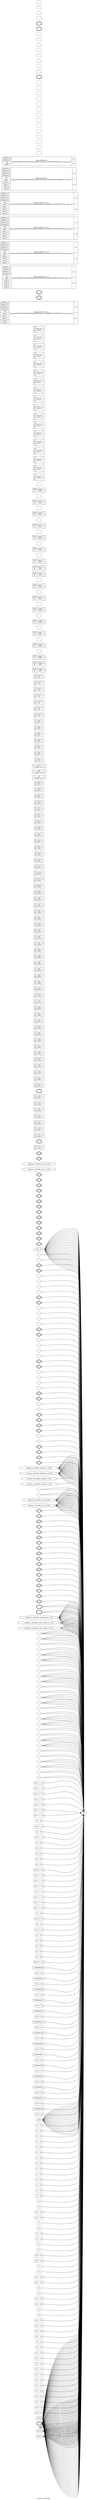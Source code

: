digraph "memory_controller" {
label="memory_controller";
rankdir="LR";
remincross=true;
0n35 [ shape=octagon, label="clk_1_bit", color="black", fontcolor="black" ];
0n36 [ shape=diamond, label="legup_memset_4_0_1_address_a_1_bit", color="black", fontcolor="black" ];
0n37 [ shape=diamond, label="legup_memset_4_0_1_address_b_1_bit", color="black", fontcolor="black" ];
0n38 [ shape=diamond, label="legup_memset_4_0_1_in_a_32_bit", color="black", fontcolor="black" ];
0n39 [ shape=diamond, label="legup_memset_4_0_1_in_b_32_bit", color="black", fontcolor="black" ];
0n40 [ shape=diamond, label="legup_memset_4_0_1_out_a_32_bit", color="black", fontcolor="black" ];
0n41 [ shape=diamond, label="legup_memset_4_0_1_out_b_32_bit", color="black", fontcolor="black" ];
0n42 [ shape=diamond, label="legup_memset_4_0_1_write_enable_a_1_bit", color="black", fontcolor="black" ];
0n43 [ shape=diamond, label="legup_memset_4_0_1_write_enable_b_1_bit", color="black", fontcolor="black" ];
0n44 [ shape=diamond, label="legup_memset_4_0_2_address_a_1_bit", color="black", fontcolor="black" ];
0n45 [ shape=diamond, label="legup_memset_4_0_2_address_b_1_bit", color="black", fontcolor="black" ];
0n46 [ shape=diamond, label="legup_memset_4_0_2_in_a_8_bit", color="black", fontcolor="black" ];
0n47 [ shape=diamond, label="legup_memset_4_0_2_in_b_8_bit", color="black", fontcolor="black" ];
0n48 [ shape=diamond, label="legup_memset_4_0_2_out_a_8_bit", color="black", fontcolor="black" ];
0n49 [ shape=diamond, label="legup_memset_4_0_2_out_b_8_bit", color="black", fontcolor="black" ];
0n50 [ shape=diamond, label="legup_memset_4_0_2_write_enable_a_1_bit", color="black", fontcolor="black" ];
0n51 [ shape=diamond, label="legup_memset_4_0_2_write_enable_b_1_bit", color="black", fontcolor="black" ];
0n52 [ shape=diamond, label="legup_memset_4_0_3_address_a_1_bit", color="black", fontcolor="black" ];
0n53 [ shape=diamond, label="legup_memset_4_0_3_address_b_1_bit", color="black", fontcolor="black" ];
0n54 [ shape=diamond, label="legup_memset_4_0_3_in_a_32_bit", color="black", fontcolor="black" ];
0n55 [ shape=diamond, label="legup_memset_4_0_3_in_b_32_bit", color="black", fontcolor="black" ];
0n56 [ shape=diamond, label="legup_memset_4_0_3_out_a_32_bit", color="black", fontcolor="black" ];
0n57 [ shape=diamond, label="legup_memset_4_0_3_out_b_32_bit", color="black", fontcolor="black" ];
0n58 [ shape=diamond, label="legup_memset_4_0_3_write_enable_a_1_bit", color="black", fontcolor="black" ];
0n59 [ shape=diamond, label="legup_memset_4_0_3_write_enable_b_1_bit", color="black", fontcolor="black" ];
0n60 [ shape=diamond, label="legup_memset_4_0_c_address_a_1_bit", color="black", fontcolor="black" ];
0n61 [ shape=diamond, label="legup_memset_4_0_c_address_b_1_bit", color="black", fontcolor="black" ];
0n62 [ shape=diamond, label="legup_memset_4_0_c_in_a_32_bit", color="black", fontcolor="black" ];
0n63 [ shape=diamond, label="legup_memset_4_0_c_in_b_32_bit", color="black", fontcolor="black" ];
0n64 [ shape=diamond, label="legup_memset_4_0_c_out_a_32_bit", color="black", fontcolor="black" ];
0n65 [ shape=diamond, label="legup_memset_4_0_c_out_b_32_bit", color="black", fontcolor="black" ];
0n66 [ shape=diamond, label="legup_memset_4_0_c_write_enable_a_1_bit", color="black", fontcolor="black" ];
0n67 [ shape=diamond, label="legup_memset_4_0_c_write_enable_b_1_bit", color="black", fontcolor="black" ];
0n68 [ shape=diamond, label="legup_memset_4_0_s_address_a_1_bit", color="black", fontcolor="black" ];
0n69 [ shape=diamond, label="legup_memset_4_0_s_address_b_1_bit", color="black", fontcolor="black" ];
0n70 [ shape=diamond, label="legup_memset_4_0_s_in_a_32_bit", color="black", fontcolor="black" ];
0n71 [ shape=diamond, label="legup_memset_4_0_s_in_b_32_bit", color="black", fontcolor="black" ];
0n72 [ shape=diamond, label="legup_memset_4_0_s_out_a_32_bit", color="black", fontcolor="black" ];
0n73 [ shape=diamond, label="legup_memset_4_0_s_out_b_32_bit", color="black", fontcolor="black" ];
0n74 [ shape=diamond, label="legup_memset_4_0_s_write_enable_a_1_bit", color="black", fontcolor="black" ];
0n75 [ shape=diamond, label="legup_memset_4_0_s_write_enable_b_1_bit", color="black", fontcolor="black" ];
0n76 [ shape=diamond, label="main_0_previous_address_a_4_bit", color="black", fontcolor="black" ];
0n77 [ shape=diamond, label="main_0_previous_address_b_4_bit", color="black", fontcolor="black" ];
0n78 [ shape=diamond, label="main_0_previous_in_a_32_bit", color="black", fontcolor="black" ];
0n79 [ shape=diamond, label="main_0_previous_in_b_32_bit", color="black", fontcolor="black" ];
0n80 [ shape=diamond, label="main_0_previous_out_a_32_bit", color="black", fontcolor="black" ];
0n81 [ shape=diamond, label="main_0_previous_out_b_32_bit", color="black", fontcolor="black" ];
0n82 [ shape=diamond, label="main_0_previous_write_enable_a_1_bit", color="black", fontcolor="black" ];
0n83 [ shape=diamond, label="main_0_previous_write_enable_b_1_bit", color="black", fontcolor="black" ];
0n84 [ shape=diamond, label="maincoefficients_address_a_4_bit", color="black", fontcolor="black" ];
0n85 [ shape=diamond, label="maincoefficients_address_b_4_bit", color="black", fontcolor="black" ];
0n86 [ shape=diamond, label="maincoefficients_in_a_32_bit", color="black", fontcolor="black" ];
0n87 [ shape=diamond, label="maincoefficients_in_b_32_bit", color="black", fontcolor="black" ];
0n88 [ shape=diamond, label="maincoefficients_out_a_32_bit", color="black", fontcolor="black" ];
0n89 [ shape=diamond, label="maincoefficients_out_b_32_bit", color="black", fontcolor="black" ];
0n90 [ shape=octagon, label="memory_controller_address_a_32_bit", color="black", fontcolor="black" ];
0n91 [ shape=octagon, label="memory_controller_address_b_32_bit", color="black", fontcolor="black" ];
0n92 [ shape=octagon, label="memory_controller_enable_a_1_bit", color="black", fontcolor="black" ];
0n93 [ shape=octagon, label="memory_controller_enable_b_1_bit", color="black", fontcolor="black" ];
0n94 [ shape=diamond, label="memory_controller_enable_reg_a_1_bit", color="black", fontcolor="black" ];
0n95 [ shape=diamond, label="memory_controller_enable_reg_b_1_bit", color="black", fontcolor="black" ];
0n96 [ shape=octagon, label="memory_controller_in_a_64_bit", color="black", fontcolor="black" ];
0n97 [ shape=octagon, label="memory_controller_in_b_64_bit", color="black", fontcolor="black" ];
0n98 [ shape=diamond, label="memory_controller_legup_memset_4_0_1_out_a_32_bit", color="black", fontcolor="black" ];
0n99 [ shape=diamond, label="memory_controller_legup_memset_4_0_1_out_b_32_bit", color="black", fontcolor="black" ];
0n100 [ shape=diamond, label="memory_controller_legup_memset_4_0_2_out_a_8_bit", color="black", fontcolor="black" ];
0n101 [ shape=diamond, label="memory_controller_legup_memset_4_0_2_out_b_8_bit", color="black", fontcolor="black" ];
0n102 [ shape=diamond, label="memory_controller_legup_memset_4_0_3_out_a_32_bit", color="black", fontcolor="black" ];
0n103 [ shape=diamond, label="memory_controller_legup_memset_4_0_3_out_b_32_bit", color="black", fontcolor="black" ];
0n104 [ shape=diamond, label="memory_controller_legup_memset_4_0_c_out_a_32_bit", color="black", fontcolor="black" ];
0n105 [ shape=diamond, label="memory_controller_legup_memset_4_0_c_out_b_32_bit", color="black", fontcolor="black" ];
0n106 [ shape=diamond, label="memory_controller_legup_memset_4_0_s_out_a_32_bit", color="black", fontcolor="black" ];
0n107 [ shape=diamond, label="memory_controller_legup_memset_4_0_s_out_b_32_bit", color="black", fontcolor="black" ];
0n108 [ shape=diamond, label="memory_controller_main_0_previous_out_a_32_bit", color="black", fontcolor="black" ];
0n109 [ shape=diamond, label="memory_controller_main_0_previous_out_b_32_bit", color="black", fontcolor="black" ];
0n110 [ shape=diamond, label="memory_controller_maincoefficients_out_a_32_bit", color="black", fontcolor="black" ];
0n111 [ shape=diamond, label="memory_controller_maincoefficients_out_b_32_bit", color="black", fontcolor="black" ];
0n112 [ shape=diamond, label="memory_controller_out_a_64_bit", color="black", fontcolor="black" ];
0n113 [ shape=diamond, label="memory_controller_out_b_64_bit", color="black", fontcolor="black" ];
0n114 [ shape=diamond, label="memory_controller_out_prev_a_64_bit", color="black", fontcolor="black" ];
0n115 [ shape=diamond, label="memory_controller_out_prev_b_64_bit", color="black", fontcolor="black" ];
0n116 [ shape=octagon, label="memory_controller_out_reg_a_64_bit", color="black", fontcolor="black" ];
0n117 [ shape=octagon, label="memory_controller_out_reg_b_64_bit", color="black", fontcolor="black" ];
0n118 [ shape=octagon, label="memory_controller_size_a_2_bit", color="black", fontcolor="black" ];
0n119 [ shape=octagon, label="memory_controller_size_b_2_bit", color="black", fontcolor="black" ];
0n120 [ shape=octagon, label="memory_controller_waitrequest_1_bit", color="black", fontcolor="black" ];
0n121 [ shape=octagon, label="memory_controller_write_enable_a_1_bit", color="black", fontcolor="black" ];
0n122 [ shape=octagon, label="memory_controller_write_enable_b_1_bit", color="black", fontcolor="black" ];
0n123 [ shape=diamond, label="select_legup_memset_4_0_1_a_1_bit", color="black", fontcolor="black" ];
0n124 [ shape=diamond, label="select_legup_memset_4_0_1_b_1_bit", color="black", fontcolor="black" ];
0n125 [ shape=diamond, label="select_legup_memset_4_0_1_reg_a_2_bit", color="black", fontcolor="black" ];
0n126 [ shape=diamond, label="select_legup_memset_4_0_1_reg_b_2_bit", color="black", fontcolor="black" ];
0n127 [ shape=diamond, label="select_legup_memset_4_0_2_a_1_bit", color="black", fontcolor="black" ];
0n128 [ shape=diamond, label="select_legup_memset_4_0_2_b_1_bit", color="black", fontcolor="black" ];
0n129 [ shape=diamond, label="select_legup_memset_4_0_2_reg_a_2_bit", color="black", fontcolor="black" ];
0n130 [ shape=diamond, label="select_legup_memset_4_0_2_reg_b_2_bit", color="black", fontcolor="black" ];
0n131 [ shape=diamond, label="select_legup_memset_4_0_3_a_1_bit", color="black", fontcolor="black" ];
0n132 [ shape=diamond, label="select_legup_memset_4_0_3_b_1_bit", color="black", fontcolor="black" ];
0n133 [ shape=diamond, label="select_legup_memset_4_0_3_reg_a_2_bit", color="black", fontcolor="black" ];
0n134 [ shape=diamond, label="select_legup_memset_4_0_3_reg_b_2_bit", color="black", fontcolor="black" ];
0n135 [ shape=diamond, label="select_legup_memset_4_0_c_a_1_bit", color="black", fontcolor="black" ];
0n136 [ shape=diamond, label="select_legup_memset_4_0_c_b_1_bit", color="black", fontcolor="black" ];
0n137 [ shape=diamond, label="select_legup_memset_4_0_c_reg_a_2_bit", color="black", fontcolor="black" ];
0n138 [ shape=diamond, label="select_legup_memset_4_0_c_reg_b_2_bit", color="black", fontcolor="black" ];
0n139 [ shape=diamond, label="select_legup_memset_4_0_s_a_1_bit", color="black", fontcolor="black" ];
0n140 [ shape=diamond, label="select_legup_memset_4_0_s_b_1_bit", color="black", fontcolor="black" ];
0n141 [ shape=diamond, label="select_legup_memset_4_0_s_reg_a_2_bit", color="black", fontcolor="black" ];
0n142 [ shape=diamond, label="select_legup_memset_4_0_s_reg_b_2_bit", color="black", fontcolor="black" ];
0n143 [ shape=diamond, label="select_main_0_previous_a_1_bit", color="black", fontcolor="black" ];
0n144 [ shape=diamond, label="select_main_0_previous_b_1_bit", color="black", fontcolor="black" ];
0n145 [ shape=diamond, label="select_main_0_previous_reg_a_2_bit", color="black", fontcolor="black" ];
0n146 [ shape=diamond, label="select_main_0_previous_reg_b_2_bit", color="black", fontcolor="black" ];
0n147 [ shape=diamond, label="select_maincoefficients_a_1_bit", color="black", fontcolor="black" ];
0n148 [ shape=diamond, label="select_maincoefficients_b_1_bit", color="black", fontcolor="black" ];
0n149 [ shape=diamond, label="select_maincoefficients_reg_a_2_bit", color="black", fontcolor="black" ];
0n150 [ shape=diamond, label="select_maincoefficients_reg_b_2_bit", color="black", fontcolor="black" ];
0n151 [ shape=diamond, label="tag_a_9_bit", color="black", fontcolor="black" ];
0n152 [ shape=diamond, label="tag_b_9_bit", color="black", fontcolor="black" ];
0c156 [ shape=record, label="{{<0p153> A|<0p154> B}|$15\n$and|{<0p155> Y}}" ];
0x0 [ shape=record, style=rounded, label="<0s31> 32x 1:1 - 31:0 " ];
0x0:e -> 0c156:0p153:w [arrowhead=odiamond, arrowtail=odiamond, dir=both, color="black", style="setlinewidth(3)", label=""];
0c157 [ shape=record, label="{{<0p153> A|<0p154> B}|$17\n$and|{<0p155> Y}}" ];
0x1 [ shape=record, style=rounded, label="<0s31> 32x 1:1 - 31:0 " ];
0x1:e -> 0c157:0p153:w [arrowhead=odiamond, arrowtail=odiamond, dir=both, color="black", style="setlinewidth(3)", label=""];
0c158 [ shape=record, label="{{<0p153> A|<0p154> B}|$19\n$and|{<0p155> Y}}" ];
0x2 [ shape=record, style=rounded, label="<0s31> 32x 1:1 - 31:0 " ];
0x2:e -> 0c158:0p153:w [arrowhead=odiamond, arrowtail=odiamond, dir=both, color="black", style="setlinewidth(3)", label=""];
0c159 [ shape=record, label="{{<0p153> A|<0p154> B}|$21\n$and|{<0p155> Y}}" ];
0x3 [ shape=record, style=rounded, label="<0s7> 8x 1:1 - 7:0 " ];
0x3:e -> 0c159:0p153:w [arrowhead=odiamond, arrowtail=odiamond, dir=both, color="black", style="setlinewidth(3)", label=""];
0c160 [ shape=record, label="{{<0p153> A|<0p154> B}|$23\n$and|{<0p155> Y}}" ];
0x4 [ shape=record, style=rounded, label="<0s31> 32x 1:1 - 31:0 " ];
0x4:e -> 0c160:0p153:w [arrowhead=odiamond, arrowtail=odiamond, dir=both, color="black", style="setlinewidth(3)", label=""];
0c161 [ shape=record, label="{{<0p153> A|<0p154> B}|$25\n$and|{<0p155> Y}}" ];
0x5 [ shape=record, style=rounded, label="<0s31> 32x 1:1 - 31:0 " ];
0x5:e -> 0c161:0p153:w [arrowhead=odiamond, arrowtail=odiamond, dir=both, color="black", style="setlinewidth(3)", label=""];
0c162 [ shape=record, label="{{<0p153> A|<0p154> B}|$27\n$and|{<0p155> Y}}" ];
0x6 [ shape=record, style=rounded, label="<0s31> 32x 1:1 - 31:0 " ];
0x6:e -> 0c162:0p153:w [arrowhead=odiamond, arrowtail=odiamond, dir=both, color="black", style="setlinewidth(3)", label=""];
0c163 [ shape=record, label="{{<0p153> A|<0p154> B}|$29\n$and|{<0p155> Y}}" ];
0x7 [ shape=record, style=rounded, label="<0s0> 5:2 - 3:0 " ];
0x7:e -> 0c163:0p153:w [arrowhead=odiamond, arrowtail=odiamond, dir=both, color="black", style="setlinewidth(3)", label=""];
0x8 [ shape=record, style=rounded, label="<0s3> 4x 0:0 - 3:0 " ];
0x8:e -> 0c163:0p154:w [arrowhead=odiamond, arrowtail=odiamond, dir=both, color="black", style="setlinewidth(3)", label=""];
0c164 [ shape=record, label="{{<0p153> A|<0p154> B}|$31\n$and|{<0p155> Y}}" ];
0x9 [ shape=record, style=rounded, label="<0s0> 5:2 - 3:0 " ];
0x9:e -> 0c164:0p153:w [arrowhead=odiamond, arrowtail=odiamond, dir=both, color="black", style="setlinewidth(3)", label=""];
0x10 [ shape=record, style=rounded, label="<0s3> 4x 0:0 - 3:0 " ];
0x10:e -> 0c164:0p154:w [arrowhead=odiamond, arrowtail=odiamond, dir=both, color="black", style="setlinewidth(3)", label=""];
0c165 [ shape=record, label="{{<0p153> A|<0p154> B}|$32\n$and|{<0p155> Y}}" ];
0c166 [ shape=record, label="{{<0p153> A|<0p154> B}|$33\n$and|{<0p155> Y}}" ];
0x11 [ shape=record, style=rounded, label="<0s0> 2:2 - 0:0 " ];
0x11:e -> 0c166:0p153:w [arrowhead=odiamond, arrowtail=odiamond, dir=both, color="black", label=""];
0c167 [ shape=record, label="{{<0p153> A|<0p154> B}|$34\n$and|{<0p155> Y}}" ];
0c168 [ shape=record, label="{{<0p153> A|<0p154> B}|$35\n$and|{<0p155> Y}}" ];
0x12 [ shape=record, style=rounded, label="<0s0> 0:0 - 0:0 " ];
0x12:e -> 0c168:0p153:w [arrowhead=odiamond, arrowtail=odiamond, dir=both, color="black", label=""];
0c169 [ shape=record, label="{{<0p153> A|<0p154> B}|$36\n$and|{<0p155> Y}}" ];
0c170 [ shape=record, label="{{<0p153> A|<0p154> B}|$37\n$and|{<0p155> Y}}" ];
0x13 [ shape=record, style=rounded, label="<0s0> 2:2 - 0:0 " ];
0x13:e -> 0c170:0p153:w [arrowhead=odiamond, arrowtail=odiamond, dir=both, color="black", label=""];
0c171 [ shape=record, label="{{<0p153> A|<0p154> B}|$38\n$and|{<0p155> Y}}" ];
0c172 [ shape=record, label="{{<0p153> A|<0p154> B}|$39\n$and|{<0p155> Y}}" ];
0x14 [ shape=record, style=rounded, label="<0s0> 2:2 - 0:0 " ];
0x14:e -> 0c172:0p153:w [arrowhead=odiamond, arrowtail=odiamond, dir=both, color="black", label=""];
0c173 [ shape=record, label="{{<0p153> A|<0p154> B}|$40\n$and|{<0p155> Y}}" ];
0c174 [ shape=record, label="{{<0p153> A|<0p154> B}|$41\n$and|{<0p155> Y}}" ];
0x15 [ shape=record, style=rounded, label="<0s0> 2:2 - 0:0 " ];
0x15:e -> 0c174:0p153:w [arrowhead=odiamond, arrowtail=odiamond, dir=both, color="black", label=""];
0c175 [ shape=record, label="{{<0p153> A|<0p154> B}|$42\n$and|{<0p155> Y}}" ];
0c176 [ shape=record, label="{{<0p153> A|<0p154> B}|$59\n$and|{<0p155> Y}}" ];
0x16 [ shape=record, style=rounded, label="<0s63> 64x 0:0 - 63:0 " ];
0x16:e -> 0c176:0p154:w [arrowhead=odiamond, arrowtail=odiamond, dir=both, color="black", style="setlinewidth(3)", label=""];
0c177 [ shape=record, label="{{<0p153> A|<0p154> B}|$74\n$and|{<0p155> Y}}" ];
0x17 [ shape=record, style=rounded, label="<0s31> 32x 1:1 - 31:0 " ];
0x17:e -> 0c177:0p153:w [arrowhead=odiamond, arrowtail=odiamond, dir=both, color="black", style="setlinewidth(3)", label=""];
0c178 [ shape=record, label="{{<0p153> A|<0p154> B}|$76\n$and|{<0p155> Y}}" ];
0x18 [ shape=record, style=rounded, label="<0s31> 32x 1:1 - 31:0 " ];
0x18:e -> 0c178:0p153:w [arrowhead=odiamond, arrowtail=odiamond, dir=both, color="black", style="setlinewidth(3)", label=""];
0c179 [ shape=record, label="{{<0p153> A|<0p154> B}|$78\n$and|{<0p155> Y}}" ];
0x19 [ shape=record, style=rounded, label="<0s31> 32x 1:1 - 31:0 " ];
0x19:e -> 0c179:0p153:w [arrowhead=odiamond, arrowtail=odiamond, dir=both, color="black", style="setlinewidth(3)", label=""];
0c180 [ shape=record, label="{{<0p153> A|<0p154> B}|$80\n$and|{<0p155> Y}}" ];
0x20 [ shape=record, style=rounded, label="<0s7> 8x 1:1 - 7:0 " ];
0x20:e -> 0c180:0p153:w [arrowhead=odiamond, arrowtail=odiamond, dir=both, color="black", style="setlinewidth(3)", label=""];
0c181 [ shape=record, label="{{<0p153> A|<0p154> B}|$82\n$and|{<0p155> Y}}" ];
0x21 [ shape=record, style=rounded, label="<0s31> 32x 1:1 - 31:0 " ];
0x21:e -> 0c181:0p153:w [arrowhead=odiamond, arrowtail=odiamond, dir=both, color="black", style="setlinewidth(3)", label=""];
0c182 [ shape=record, label="{{<0p153> A|<0p154> B}|$84\n$and|{<0p155> Y}}" ];
0x22 [ shape=record, style=rounded, label="<0s31> 32x 1:1 - 31:0 " ];
0x22:e -> 0c182:0p153:w [arrowhead=odiamond, arrowtail=odiamond, dir=both, color="black", style="setlinewidth(3)", label=""];
0c183 [ shape=record, label="{{<0p153> A|<0p154> B}|$86\n$and|{<0p155> Y}}" ];
0x23 [ shape=record, style=rounded, label="<0s31> 32x 1:1 - 31:0 " ];
0x23:e -> 0c183:0p153:w [arrowhead=odiamond, arrowtail=odiamond, dir=both, color="black", style="setlinewidth(3)", label=""];
0c184 [ shape=record, label="{{<0p153> A|<0p154> B}|$88\n$and|{<0p155> Y}}" ];
0x24 [ shape=record, style=rounded, label="<0s0> 5:2 - 3:0 " ];
0x24:e -> 0c184:0p153:w [arrowhead=odiamond, arrowtail=odiamond, dir=both, color="black", style="setlinewidth(3)", label=""];
0x25 [ shape=record, style=rounded, label="<0s3> 4x 0:0 - 3:0 " ];
0x25:e -> 0c184:0p154:w [arrowhead=odiamond, arrowtail=odiamond, dir=both, color="black", style="setlinewidth(3)", label=""];
0c185 [ shape=record, label="{{<0p153> A|<0p154> B}|$90\n$and|{<0p155> Y}}" ];
0x26 [ shape=record, style=rounded, label="<0s0> 5:2 - 3:0 " ];
0x26:e -> 0c185:0p153:w [arrowhead=odiamond, arrowtail=odiamond, dir=both, color="black", style="setlinewidth(3)", label=""];
0x27 [ shape=record, style=rounded, label="<0s3> 4x 0:0 - 3:0 " ];
0x27:e -> 0c185:0p154:w [arrowhead=odiamond, arrowtail=odiamond, dir=both, color="black", style="setlinewidth(3)", label=""];
0c186 [ shape=record, label="{{<0p153> A|<0p154> B}|$91\n$and|{<0p155> Y}}" ];
0c187 [ shape=record, label="{{<0p153> A|<0p154> B}|$92\n$and|{<0p155> Y}}" ];
0x28 [ shape=record, style=rounded, label="<0s0> 2:2 - 0:0 " ];
0x28:e -> 0c187:0p153:w [arrowhead=odiamond, arrowtail=odiamond, dir=both, color="black", label=""];
0c188 [ shape=record, label="{{<0p153> A|<0p154> B}|$93\n$and|{<0p155> Y}}" ];
0c189 [ shape=record, label="{{<0p153> A|<0p154> B}|$94\n$and|{<0p155> Y}}" ];
0x29 [ shape=record, style=rounded, label="<0s0> 0:0 - 0:0 " ];
0x29:e -> 0c189:0p153:w [arrowhead=odiamond, arrowtail=odiamond, dir=both, color="black", label=""];
0c190 [ shape=record, label="{{<0p153> A|<0p154> B}|$95\n$and|{<0p155> Y}}" ];
0c191 [ shape=record, label="{{<0p153> A|<0p154> B}|$96\n$and|{<0p155> Y}}" ];
0x30 [ shape=record, style=rounded, label="<0s0> 2:2 - 0:0 " ];
0x30:e -> 0c191:0p153:w [arrowhead=odiamond, arrowtail=odiamond, dir=both, color="black", label=""];
0c192 [ shape=record, label="{{<0p153> A|<0p154> B}|$97\n$and|{<0p155> Y}}" ];
0c193 [ shape=record, label="{{<0p153> A|<0p154> B}|$98\n$and|{<0p155> Y}}" ];
0x31 [ shape=record, style=rounded, label="<0s0> 2:2 - 0:0 " ];
0x31:e -> 0c193:0p153:w [arrowhead=odiamond, arrowtail=odiamond, dir=both, color="black", label=""];
0c194 [ shape=record, label="{{<0p153> A|<0p154> B}|$99\n$and|{<0p155> Y}}" ];
0c195 [ shape=record, label="{{<0p153> A|<0p154> B}|$100\n$and|{<0p155> Y}}" ];
0x32 [ shape=record, style=rounded, label="<0s0> 2:2 - 0:0 " ];
0x32:e -> 0c195:0p153:w [arrowhead=odiamond, arrowtail=odiamond, dir=both, color="black", label=""];
0c196 [ shape=record, label="{{<0p153> A|<0p154> B}|$101\n$and|{<0p155> Y}}" ];
0c197 [ shape=record, label="{{<0p153> A|<0p154> B}|$118\n$and|{<0p155> Y}}" ];
0x33 [ shape=record, style=rounded, label="<0s63> 64x 0:0 - 63:0 " ];
0x33:e -> 0c197:0p154:w [arrowhead=odiamond, arrowtail=odiamond, dir=both, color="black", style="setlinewidth(3)", label=""];
0v35 [ label="9'000000010" ];
0c198 [ shape=record, label="{{<0p153> A|<0p154> B}|$14\n$eq|{<0p155> Y}}" ];
0x34 [ shape=record, style=rounded, label="<0s0> 31:23 - 8:0 " ];
0x34:e -> 0c198:0p153:w [arrowhead=odiamond, arrowtail=odiamond, dir=both, color="black", style="setlinewidth(3)", label=""];
0v37 [ label="9'000000011" ];
0c199 [ shape=record, label="{{<0p153> A|<0p154> B}|$16\n$eq|{<0p155> Y}}" ];
0x36 [ shape=record, style=rounded, label="<0s0> 31:23 - 8:0 " ];
0x36:e -> 0c199:0p153:w [arrowhead=odiamond, arrowtail=odiamond, dir=both, color="black", style="setlinewidth(3)", label=""];
0v39 [ label="9'000000100" ];
0c200 [ shape=record, label="{{<0p153> A|<0p154> B}|$18\n$eq|{<0p155> Y}}" ];
0x38 [ shape=record, style=rounded, label="<0s0> 31:23 - 8:0 " ];
0x38:e -> 0c200:0p153:w [arrowhead=odiamond, arrowtail=odiamond, dir=both, color="black", style="setlinewidth(3)", label=""];
0v41 [ label="9'000000101" ];
0c201 [ shape=record, label="{{<0p153> A|<0p154> B}|$20\n$eq|{<0p155> Y}}" ];
0x40 [ shape=record, style=rounded, label="<0s0> 31:23 - 8:0 " ];
0x40:e -> 0c201:0p153:w [arrowhead=odiamond, arrowtail=odiamond, dir=both, color="black", style="setlinewidth(3)", label=""];
0v43 [ label="9'000000110" ];
0c202 [ shape=record, label="{{<0p153> A|<0p154> B}|$22\n$eq|{<0p155> Y}}" ];
0x42 [ shape=record, style=rounded, label="<0s0> 31:23 - 8:0 " ];
0x42:e -> 0c202:0p153:w [arrowhead=odiamond, arrowtail=odiamond, dir=both, color="black", style="setlinewidth(3)", label=""];
0v45 [ label="9'000000111" ];
0c203 [ shape=record, label="{{<0p153> A|<0p154> B}|$24\n$eq|{<0p155> Y}}" ];
0x44 [ shape=record, style=rounded, label="<0s0> 31:23 - 8:0 " ];
0x44:e -> 0c203:0p153:w [arrowhead=odiamond, arrowtail=odiamond, dir=both, color="black", style="setlinewidth(3)", label=""];
0v47 [ label="9'000001000" ];
0c204 [ shape=record, label="{{<0p153> A|<0p154> B}|$26\n$eq|{<0p155> Y}}" ];
0x46 [ shape=record, style=rounded, label="<0s0> 31:23 - 8:0 " ];
0x46:e -> 0c204:0p153:w [arrowhead=odiamond, arrowtail=odiamond, dir=both, color="black", style="setlinewidth(3)", label=""];
0v49 [ label="9'000000010" ];
0c205 [ shape=record, label="{{<0p153> A|<0p154> B}|$73\n$eq|{<0p155> Y}}" ];
0x48 [ shape=record, style=rounded, label="<0s0> 31:23 - 8:0 " ];
0x48:e -> 0c205:0p153:w [arrowhead=odiamond, arrowtail=odiamond, dir=both, color="black", style="setlinewidth(3)", label=""];
0v51 [ label="9'000000011" ];
0c206 [ shape=record, label="{{<0p153> A|<0p154> B}|$75\n$eq|{<0p155> Y}}" ];
0x50 [ shape=record, style=rounded, label="<0s0> 31:23 - 8:0 " ];
0x50:e -> 0c206:0p153:w [arrowhead=odiamond, arrowtail=odiamond, dir=both, color="black", style="setlinewidth(3)", label=""];
0v53 [ label="9'000000100" ];
0c207 [ shape=record, label="{{<0p153> A|<0p154> B}|$77\n$eq|{<0p155> Y}}" ];
0x52 [ shape=record, style=rounded, label="<0s0> 31:23 - 8:0 " ];
0x52:e -> 0c207:0p153:w [arrowhead=odiamond, arrowtail=odiamond, dir=both, color="black", style="setlinewidth(3)", label=""];
0v55 [ label="9'000000101" ];
0c208 [ shape=record, label="{{<0p153> A|<0p154> B}|$79\n$eq|{<0p155> Y}}" ];
0x54 [ shape=record, style=rounded, label="<0s0> 31:23 - 8:0 " ];
0x54:e -> 0c208:0p153:w [arrowhead=odiamond, arrowtail=odiamond, dir=both, color="black", style="setlinewidth(3)", label=""];
0v57 [ label="9'000000110" ];
0c209 [ shape=record, label="{{<0p153> A|<0p154> B}|$81\n$eq|{<0p155> Y}}" ];
0x56 [ shape=record, style=rounded, label="<0s0> 31:23 - 8:0 " ];
0x56:e -> 0c209:0p153:w [arrowhead=odiamond, arrowtail=odiamond, dir=both, color="black", style="setlinewidth(3)", label=""];
0v59 [ label="9'000000111" ];
0c210 [ shape=record, label="{{<0p153> A|<0p154> B}|$83\n$eq|{<0p155> Y}}" ];
0x58 [ shape=record, style=rounded, label="<0s0> 31:23 - 8:0 " ];
0x58:e -> 0c210:0p153:w [arrowhead=odiamond, arrowtail=odiamond, dir=both, color="black", style="setlinewidth(3)", label=""];
0v61 [ label="9'000001000" ];
0c211 [ shape=record, label="{{<0p153> A|<0p154> B}|$85\n$eq|{<0p155> Y}}" ];
0x60 [ shape=record, style=rounded, label="<0s0> 31:23 - 8:0 " ];
0x60:e -> 0c211:0p153:w [arrowhead=odiamond, arrowtail=odiamond, dir=both, color="black", style="setlinewidth(3)", label=""];
0c212 [ shape=record, label="{{<0p153> A}|$3\n$logic_not|{<0p155> Y}}" ];
0c213 [ shape=record, label="{{<0p153> A}|$58\n$logic_not|{<0p155> Y}}" ];
0c214 [ shape=record, label="{{<0p153> A}|$117\n$logic_not|{<0p155> Y}}" ];
0c215 [ shape=record, label="{{<0p153> A|<0p154> B}|$61\n$or|{<0p155> Y}}" ];
0c216 [ shape=record, label="{{<0p153> A|<0p154> B}|$62\n$or|{<0p155> Y}}" ];
0c217 [ shape=record, label="{{<0p153> A|<0p154> B}|$63\n$or|{<0p155> Y}}" ];
0c218 [ shape=record, label="{{<0p153> A|<0p154> B}|$64\n$or|{<0p155> Y}}" ];
0c219 [ shape=record, label="{{<0p153> A|<0p154> B}|$65\n$or|{<0p155> Y}}" ];
0c220 [ shape=record, label="{{<0p153> A|<0p154> B}|$66\n$or|{<0p155> Y}}" ];
0c221 [ shape=record, label="{{<0p153> A|<0p154> B}|$67\n$or|{<0p155> Y}}" ];
0c222 [ shape=record, label="{{<0p153> A|<0p154> B}|$120\n$or|{<0p155> Y}}" ];
0c223 [ shape=record, label="{{<0p153> A|<0p154> B}|$121\n$or|{<0p155> Y}}" ];
0c224 [ shape=record, label="{{<0p153> A|<0p154> B}|$122\n$or|{<0p155> Y}}" ];
0c225 [ shape=record, label="{{<0p153> A|<0p154> B}|$123\n$or|{<0p155> Y}}" ];
0c226 [ shape=record, label="{{<0p153> A|<0p154> B}|$124\n$or|{<0p155> Y}}" ];
0c227 [ shape=record, label="{{<0p153> A|<0p154> B}|$125\n$or|{<0p155> Y}}" ];
0c228 [ shape=record, label="{{<0p153> A|<0p154> B}|$126\n$or|{<0p155> Y}}" ];
0c232 [ shape=record, label="{{<0p229> CLK|<0p230> D}|$4263\n$dff|{<0p231> Q}}" ];
0c233 [ shape=record, label="{{<0p229> CLK|<0p230> D}|$4264\n$dff|{<0p231> Q}}" ];
0c234 [ shape=record, label="{{<0p229> CLK|<0p230> D}|$4265\n$dff|{<0p231> Q}}" ];
0x62 [ shape=record, style=rounded, label="<0s0> 0:0 - 1:1 " ];
0c234:0p231:e -> 0x62:w [arrowhead=odiamond, arrowtail=odiamond, dir=both, color="black", label=""];
0c235 [ shape=record, label="{{<0p229> CLK|<0p230> D}|$4266\n$dff|{<0p231> Q}}" ];
0x63 [ shape=record, style=rounded, label="<0s0> 0:0 - 1:1 " ];
0c235:0p231:e -> 0x63:w [arrowhead=odiamond, arrowtail=odiamond, dir=both, color="black", label=""];
0c236 [ shape=record, label="{{<0p229> CLK|<0p230> D}|$4267\n$dff|{<0p231> Q}}" ];
0x64 [ shape=record, style=rounded, label="<0s0> 0:0 - 1:1 " ];
0c236:0p231:e -> 0x64:w [arrowhead=odiamond, arrowtail=odiamond, dir=both, color="black", label=""];
0c237 [ shape=record, label="{{<0p229> CLK|<0p230> D}|$4268\n$dff|{<0p231> Q}}" ];
0x65 [ shape=record, style=rounded, label="<0s0> 0:0 - 1:1 " ];
0c237:0p231:e -> 0x65:w [arrowhead=odiamond, arrowtail=odiamond, dir=both, color="black", label=""];
0c238 [ shape=record, label="{{<0p229> CLK|<0p230> D}|$4269\n$dff|{<0p231> Q}}" ];
0x66 [ shape=record, style=rounded, label="<0s0> 0:0 - 1:1 " ];
0c238:0p231:e -> 0x66:w [arrowhead=odiamond, arrowtail=odiamond, dir=both, color="black", label=""];
0c239 [ shape=record, label="{{<0p229> CLK|<0p230> D}|$4270\n$dff|{<0p231> Q}}" ];
0x67 [ shape=record, style=rounded, label="<0s0> 0:0 - 1:1 " ];
0c239:0p231:e -> 0x67:w [arrowhead=odiamond, arrowtail=odiamond, dir=both, color="black", label=""];
0c240 [ shape=record, label="{{<0p229> CLK|<0p230> D}|$4271\n$dff|{<0p231> Q}}" ];
0x68 [ shape=record, style=rounded, label="<0s0> 0:0 - 1:1 " ];
0c240:0p231:e -> 0x68:w [arrowhead=odiamond, arrowtail=odiamond, dir=both, color="black", label=""];
0c241 [ shape=record, label="{{<0p229> CLK|<0p230> D}|$4272\n$dff|{<0p231> Q}}" ];
0c242 [ shape=record, label="{{<0p229> CLK|<0p230> D}|$4273\n$dff|{<0p231> Q}}" ];
0c243 [ shape=record, label="{{<0p229> CLK|<0p230> D}|$4274\n$dff|{<0p231> Q}}" ];
0x69 [ shape=record, style=rounded, label="<0s0> 0:0 - 1:1 " ];
0c243:0p231:e -> 0x69:w [arrowhead=odiamond, arrowtail=odiamond, dir=both, color="black", label=""];
0c244 [ shape=record, label="{{<0p229> CLK|<0p230> D}|$4275\n$dff|{<0p231> Q}}" ];
0x70 [ shape=record, style=rounded, label="<0s0> 0:0 - 1:1 " ];
0c244:0p231:e -> 0x70:w [arrowhead=odiamond, arrowtail=odiamond, dir=both, color="black", label=""];
0c245 [ shape=record, label="{{<0p229> CLK|<0p230> D}|$4276\n$dff|{<0p231> Q}}" ];
0x71 [ shape=record, style=rounded, label="<0s0> 0:0 - 1:1 " ];
0c245:0p231:e -> 0x71:w [arrowhead=odiamond, arrowtail=odiamond, dir=both, color="black", label=""];
0c246 [ shape=record, label="{{<0p229> CLK|<0p230> D}|$4277\n$dff|{<0p231> Q}}" ];
0x72 [ shape=record, style=rounded, label="<0s0> 0:0 - 1:1 " ];
0c246:0p231:e -> 0x72:w [arrowhead=odiamond, arrowtail=odiamond, dir=both, color="black", label=""];
0c247 [ shape=record, label="{{<0p229> CLK|<0p230> D}|$4278\n$dff|{<0p231> Q}}" ];
0x73 [ shape=record, style=rounded, label="<0s0> 0:0 - 1:1 " ];
0c247:0p231:e -> 0x73:w [arrowhead=odiamond, arrowtail=odiamond, dir=both, color="black", label=""];
0c248 [ shape=record, label="{{<0p229> CLK|<0p230> D}|$4279\n$dff|{<0p231> Q}}" ];
0x74 [ shape=record, style=rounded, label="<0s0> 0:0 - 1:1 " ];
0c248:0p231:e -> 0x74:w [arrowhead=odiamond, arrowtail=odiamond, dir=both, color="black", label=""];
0c249 [ shape=record, label="{{<0p229> CLK|<0p230> D}|$4280\n$dff|{<0p231> Q}}" ];
0x75 [ shape=record, style=rounded, label="<0s0> 0:0 - 1:1 " ];
0c249:0p231:e -> 0x75:w [arrowhead=odiamond, arrowtail=odiamond, dir=both, color="black", label=""];
0c251 [ shape=record, label="{{<0p153> A|<0p154> B|<0p250> S}|$4097\n$mux|{<0p155> Y}}" ];
0c252 [ shape=record, label="{{<0p153> A|<0p154> B|<0p250> S}|$4100\n$mux|{<0p155> Y}}" ];
0c253 [ shape=record, label="{{<0p153> A|<0p154> B|<0p250> S}|$4103\n$mux|{<0p155> Y}}" ];
0x76 [ shape=record, style=rounded, label="<0s0> 1:1 - 0:0 " ];
0x76:e -> 0c253:0p154:w [arrowhead=odiamond, arrowtail=odiamond, dir=both, color="black", label=""];
0c254 [ shape=record, label="{{<0p153> A|<0p154> B|<0p250> S}|$4106\n$mux|{<0p155> Y}}" ];
0x77 [ shape=record, style=rounded, label="<0s0> 1:1 - 0:0 " ];
0x77:e -> 0c254:0p154:w [arrowhead=odiamond, arrowtail=odiamond, dir=both, color="black", label=""];
0c255 [ shape=record, label="{{<0p153> A|<0p154> B|<0p250> S}|$4109\n$mux|{<0p155> Y}}" ];
0x78 [ shape=record, style=rounded, label="<0s0> 1:1 - 0:0 " ];
0x78:e -> 0c255:0p154:w [arrowhead=odiamond, arrowtail=odiamond, dir=both, color="black", label=""];
0c256 [ shape=record, label="{{<0p153> A|<0p154> B|<0p250> S}|$4112\n$mux|{<0p155> Y}}" ];
0x79 [ shape=record, style=rounded, label="<0s0> 1:1 - 0:0 " ];
0x79:e -> 0c256:0p154:w [arrowhead=odiamond, arrowtail=odiamond, dir=both, color="black", label=""];
0c257 [ shape=record, label="{{<0p153> A|<0p154> B|<0p250> S}|$4115\n$mux|{<0p155> Y}}" ];
0x80 [ shape=record, style=rounded, label="<0s0> 1:1 - 0:0 " ];
0x80:e -> 0c257:0p154:w [arrowhead=odiamond, arrowtail=odiamond, dir=both, color="black", label=""];
0c258 [ shape=record, label="{{<0p153> A|<0p154> B|<0p250> S}|$4118\n$mux|{<0p155> Y}}" ];
0x81 [ shape=record, style=rounded, label="<0s0> 1:1 - 0:0 " ];
0x81:e -> 0c258:0p154:w [arrowhead=odiamond, arrowtail=odiamond, dir=both, color="black", label=""];
0c259 [ shape=record, label="{{<0p153> A|<0p154> B|<0p250> S}|$4121\n$mux|{<0p155> Y}}" ];
0x82 [ shape=record, style=rounded, label="<0s0> 1:1 - 0:0 " ];
0x82:e -> 0c259:0p154:w [arrowhead=odiamond, arrowtail=odiamond, dir=both, color="black", label=""];
0c260 [ shape=record, label="{{<0p153> A|<0p154> B|<0p250> S}|$4124\n$mux|{<0p155> Y}}" ];
0c261 [ shape=record, label="{{<0p153> A|<0p154> B|<0p250> S}|$4127\n$mux|{<0p155> Y}}" ];
0c262 [ shape=record, label="{{<0p153> A|<0p154> B|<0p250> S}|$4130\n$mux|{<0p155> Y}}" ];
0x83 [ shape=record, style=rounded, label="<0s0> 1:1 - 0:0 " ];
0x83:e -> 0c262:0p154:w [arrowhead=odiamond, arrowtail=odiamond, dir=both, color="black", label=""];
0c263 [ shape=record, label="{{<0p153> A|<0p154> B|<0p250> S}|$4133\n$mux|{<0p155> Y}}" ];
0x84 [ shape=record, style=rounded, label="<0s0> 1:1 - 0:0 " ];
0x84:e -> 0c263:0p154:w [arrowhead=odiamond, arrowtail=odiamond, dir=both, color="black", label=""];
0c264 [ shape=record, label="{{<0p153> A|<0p154> B|<0p250> S}|$4136\n$mux|{<0p155> Y}}" ];
0x85 [ shape=record, style=rounded, label="<0s0> 1:1 - 0:0 " ];
0x85:e -> 0c264:0p154:w [arrowhead=odiamond, arrowtail=odiamond, dir=both, color="black", label=""];
0c265 [ shape=record, label="{{<0p153> A|<0p154> B|<0p250> S}|$4139\n$mux|{<0p155> Y}}" ];
0x86 [ shape=record, style=rounded, label="<0s0> 1:1 - 0:0 " ];
0x86:e -> 0c265:0p154:w [arrowhead=odiamond, arrowtail=odiamond, dir=both, color="black", label=""];
0c266 [ shape=record, label="{{<0p153> A|<0p154> B|<0p250> S}|$4142\n$mux|{<0p155> Y}}" ];
0x87 [ shape=record, style=rounded, label="<0s0> 1:1 - 0:0 " ];
0x87:e -> 0c266:0p154:w [arrowhead=odiamond, arrowtail=odiamond, dir=both, color="black", label=""];
0c267 [ shape=record, label="{{<0p153> A|<0p154> B|<0p250> S}|$4145\n$mux|{<0p155> Y}}" ];
0x88 [ shape=record, style=rounded, label="<0s0> 1:1 - 0:0 " ];
0x88:e -> 0c267:0p154:w [arrowhead=odiamond, arrowtail=odiamond, dir=both, color="black", label=""];
0c268 [ shape=record, label="{{<0p153> A|<0p154> B|<0p250> S}|$4148\n$mux|{<0p155> Y}}" ];
0x89 [ shape=record, style=rounded, label="<0s0> 1:1 - 0:0 " ];
0x89:e -> 0c268:0p154:w [arrowhead=odiamond, arrowtail=odiamond, dir=both, color="black", label=""];
0v90 [ label="1'1" ];
0v91 [ label="1'1" ];
0c280 [ shape=record, label="{{<0p269> address_a|<0p270> address_b|<0p271> byteena_a|<0p272> byteena_b|<0p35> clk|<0p273> clken|<0p274> data_a|<0p275> data_b|<0p276> wren_a|<0p277> wren_b}|legup_memset_4_0_1\n$paramod$5c0d2520d449220f20d4b0a60d60a1cf0a6680d21d0e40d790c4\\ram_dual_port|{<0p278> q_a|<0p279> q_b}}" ];
0x92 [ shape=record, style=rounded, label="<0s0> 31:0 - 31:0 " ];
0x92:e -> 0c280:0p274:w [arrowhead=odiamond, arrowtail=odiamond, dir=both, color="black", style="setlinewidth(3)", label=""];
0x93 [ shape=record, style=rounded, label="<0s0> 31:0 - 31:0 " ];
0x93:e -> 0c280:0p275:w [arrowhead=odiamond, arrowtail=odiamond, dir=both, color="black", style="setlinewidth(3)", label=""];
0v94 [ label="1'1" ];
0v95 [ label="1'1" ];
0c281 [ shape=record, label="{{<0p269> address_a|<0p270> address_b|<0p271> byteena_a|<0p272> byteena_b|<0p35> clk|<0p273> clken|<0p274> data_a|<0p275> data_b|<0p276> wren_a|<0p277> wren_b}|legup_memset_4_0_2\n$paramod$0f00c0e974d0f60b60f41d0b35690f452ebfe0b2089b0c8ea\\ram_dual_port|{<0p278> q_a|<0p279> q_b}}" ];
0x96 [ shape=record, style=rounded, label="<0s0> 7:0 - 7:0 " ];
0x96:e -> 0c281:0p274:w [arrowhead=odiamond, arrowtail=odiamond, dir=both, color="black", style="setlinewidth(3)", label=""];
0x97 [ shape=record, style=rounded, label="<0s0> 7:0 - 7:0 " ];
0x97:e -> 0c281:0p275:w [arrowhead=odiamond, arrowtail=odiamond, dir=both, color="black", style="setlinewidth(3)", label=""];
0v98 [ label="1'1" ];
0v99 [ label="1'1" ];
0c282 [ shape=record, label="{{<0p269> address_a|<0p270> address_b|<0p271> byteena_a|<0p272> byteena_b|<0p35> clk|<0p273> clken|<0p274> data_a|<0p275> data_b|<0p276> wren_a|<0p277> wren_b}|legup_memset_4_0_3\n$paramod$5c0d2520d449220f20d4b0a60d60a1cf0a6680d21d0e40d790c4\\ram_dual_port|{<0p278> q_a|<0p279> q_b}}" ];
0x100 [ shape=record, style=rounded, label="<0s0> 31:0 - 31:0 " ];
0x100:e -> 0c282:0p274:w [arrowhead=odiamond, arrowtail=odiamond, dir=both, color="black", style="setlinewidth(3)", label=""];
0x101 [ shape=record, style=rounded, label="<0s0> 31:0 - 31:0 " ];
0x101:e -> 0c282:0p275:w [arrowhead=odiamond, arrowtail=odiamond, dir=both, color="black", style="setlinewidth(3)", label=""];
0v102 [ label="1'1" ];
0v103 [ label="1'1" ];
0c283 [ shape=record, label="{{<0p269> address_a|<0p270> address_b|<0p271> byteena_a|<0p272> byteena_b|<0p35> clk|<0p273> clken|<0p274> data_a|<0p275> data_b|<0p276> wren_a|<0p277> wren_b}|legup_memset_4_0_c\n$paramod$5c0d2520d449220f20d4b0a60d60a1cf0a6680d21d0e40d790c4\\ram_dual_port|{<0p278> q_a|<0p279> q_b}}" ];
0x104 [ shape=record, style=rounded, label="<0s0> 31:0 - 31:0 " ];
0x104:e -> 0c283:0p274:w [arrowhead=odiamond, arrowtail=odiamond, dir=both, color="black", style="setlinewidth(3)", label=""];
0x105 [ shape=record, style=rounded, label="<0s0> 31:0 - 31:0 " ];
0x105:e -> 0c283:0p275:w [arrowhead=odiamond, arrowtail=odiamond, dir=both, color="black", style="setlinewidth(3)", label=""];
0v106 [ label="1'1" ];
0v107 [ label="1'1" ];
0c284 [ shape=record, label="{{<0p269> address_a|<0p270> address_b|<0p271> byteena_a|<0p272> byteena_b|<0p35> clk|<0p273> clken|<0p274> data_a|<0p275> data_b|<0p276> wren_a|<0p277> wren_b}|legup_memset_4_0_s\n$paramod$5c0d2520d449220f20d4b0a60d60a1cf0a6680d21d0e40d790c4\\ram_dual_port|{<0p278> q_a|<0p279> q_b}}" ];
0x108 [ shape=record, style=rounded, label="<0s0> 31:0 - 31:0 " ];
0x108:e -> 0c284:0p274:w [arrowhead=odiamond, arrowtail=odiamond, dir=both, color="black", style="setlinewidth(3)", label=""];
0x109 [ shape=record, style=rounded, label="<0s0> 31:0 - 31:0 " ];
0x109:e -> 0c284:0p275:w [arrowhead=odiamond, arrowtail=odiamond, dir=both, color="black", style="setlinewidth(3)", label=""];
0v110 [ label="1'1" ];
0v111 [ label="1'1" ];
0c285 [ shape=record, label="{{<0p269> address_a|<0p270> address_b|<0p271> byteena_a|<0p272> byteena_b|<0p35> clk|<0p273> clken|<0p274> data_a|<0p275> data_b|<0p276> wren_a|<0p277> wren_b}|main_0_previous\n$paramod$0b7430f040f990e70a30d5705933da0b2c0c238860e520f8ff\\ram_dual_port|{<0p278> q_a|<0p279> q_b}}" ];
0x112 [ shape=record, style=rounded, label="<0s0> 31:0 - 31:0 " ];
0x112:e -> 0c285:0p274:w [arrowhead=odiamond, arrowtail=odiamond, dir=both, color="black", style="setlinewidth(3)", label=""];
0x113 [ shape=record, style=rounded, label="<0s0> 31:0 - 31:0 " ];
0x113:e -> 0c285:0p275:w [arrowhead=odiamond, arrowtail=odiamond, dir=both, color="black", style="setlinewidth(3)", label=""];
0c286 [ shape=record, label="{{<0p269> address_a|<0p270> address_b|<0p35> clk|<0p273> clken}|maincoefficients\n$paramod$950470a600a1942a0a9653135c0e51794650d6782a0d13\\rom_dual_port|{<0p278> q_a|<0p279> q_b}}" ];
0x114 [ shape=record, style=rounded, label="<0s0> 31:0 - 31:0 " ];
0x115 [ shape=record, style=rounded, label="<0s0> 31:0 - 31:0 " ];
0x116 [ shape=record, style=rounded, label="<0s0> 7:0 - 7:0 " ];
0x117 [ shape=record, style=rounded, label="<0s0> 7:0 - 7:0 " ];
0x118 [ shape=record, style=rounded, label="<0s0> 31:0 - 31:0 " ];
0x119 [ shape=record, style=rounded, label="<0s0> 31:0 - 31:0 " ];
0x120 [ shape=record, style=rounded, label="<0s0> 31:0 - 31:0 " ];
0x121 [ shape=record, style=rounded, label="<0s0> 31:0 - 31:0 " ];
0x122 [ shape=record, style=rounded, label="<0s0> 31:0 - 31:0 " ];
0x123 [ shape=record, style=rounded, label="<0s0> 31:0 - 31:0 " ];
0x124 [ shape=record, style=rounded, label="<0s0> 31:0 - 31:0 " ];
0x125 [ shape=record, style=rounded, label="<0s0> 31:0 - 31:0 " ];
0x126 [ shape=record, style=rounded, label="<0s0> 31:0 - 31:0 " ];
0x127 [ shape=record, style=rounded, label="<0s0> 31:0 - 31:0 " ];
0x128 [ shape=record, style=rounded, label="<0s0> 0:0 - 0:0 " ];
0x129 [ shape=record, style=rounded, label="<0s0> 0:0 - 0:0 " ];
0x130 [ shape=record, style=rounded, label="<0s0> 0:0 - 0:0 " ];
0x131 [ shape=record, style=rounded, label="<0s0> 0:0 - 0:0 " ];
0x132 [ shape=record, style=rounded, label="<0s0> 0:0 - 0:0 " ];
0x133 [ shape=record, style=rounded, label="<0s0> 0:0 - 0:0 " ];
0x134 [ shape=record, style=rounded, label="<0s0> 0:0 - 0:0 " ];
0x135 [ shape=record, style=rounded, label="<0s0> 0:0 - 0:0 " ];
0x136 [ shape=record, style=rounded, label="<0s0> 0:0 - 0:0 " ];
0x137 [ shape=record, style=rounded, label="<0s0> 0:0 - 0:0 " ];
0x138 [ shape=record, style=rounded, label="<0s0> 0:0 - 0:0 " ];
0x139 [ shape=record, style=rounded, label="<0s0> 0:0 - 0:0 " ];
0x140 [ shape=record, style=rounded, label="<0s0> 0:0 - 0:0 " ];
0x141 [ shape=record, style=rounded, label="<0s0> 0:0 - 0:0 " ];
0x142 [ shape=record, style=rounded, label="<0s0> 31:23 - 8:0 " ];
0x143 [ shape=record, style=rounded, label="<0s0> 31:23 - 8:0 " ];
0c255:0p155:e -> 0c238:0p230:w [color="black", label=""];
0c159:0p155:e -> 0n100:w [color="black", style="setlinewidth(3)", label=""];
0n100:e -> 0c218:0p154:w [color="black", style="setlinewidth(3)", label=""];
0c180:0p155:e -> 0n101:w [color="black", style="setlinewidth(3)", label=""];
0n101:e -> 0c225:0p154:w [color="black", style="setlinewidth(3)", label=""];
0c160:0p155:e -> 0n102:w [color="black", style="setlinewidth(3)", label=""];
0n102:e -> 0c219:0p154:w [color="black", style="setlinewidth(3)", label=""];
0c181:0p155:e -> 0n103:w [color="black", style="setlinewidth(3)", label=""];
0n103:e -> 0c226:0p154:w [color="black", style="setlinewidth(3)", label=""];
0c161:0p155:e -> 0n104:w [color="black", style="setlinewidth(3)", label=""];
0n104:e -> 0c220:0p154:w [color="black", style="setlinewidth(3)", label=""];
0c182:0p155:e -> 0n105:w [color="black", style="setlinewidth(3)", label=""];
0n105:e -> 0c227:0p154:w [color="black", style="setlinewidth(3)", label=""];
0c162:0p155:e -> 0n106:w [color="black", style="setlinewidth(3)", label=""];
0n106:e -> 0c221:0p154:w [color="black", style="setlinewidth(3)", label=""];
0c183:0p155:e -> 0n107:w [color="black", style="setlinewidth(3)", label=""];
0n107:e -> 0c228:0p154:w [color="black", style="setlinewidth(3)", label=""];
0c157:0p155:e -> 0n108:w [color="black", style="setlinewidth(3)", label=""];
0n108:e -> 0c216:0p154:w [color="black", style="setlinewidth(3)", label=""];
0c178:0p155:e -> 0n109:w [color="black", style="setlinewidth(3)", label=""];
0n109:e -> 0c223:0p154:w [color="black", style="setlinewidth(3)", label=""];
0c264:0p155:e -> 0c247:0p230:w [color="black", label=""];
0c156:0p155:e -> 0n110:w [color="black", style="setlinewidth(3)", label=""];
0n110:e -> 0c215:0p154:w [color="black", style="setlinewidth(3)", label=""];
0c177:0p155:e -> 0n111:w [color="black", style="setlinewidth(3)", label=""];
0n111:e -> 0c222:0p154:w [color="black", style="setlinewidth(3)", label=""];
0c221:0p155:e -> 0n112:w [color="black", style="setlinewidth(3)", label=""];
0n112:e -> 0c252:0p153:w [color="black", style="setlinewidth(3)", label=""];
0c228:0p155:e -> 0n113:w [color="black", style="setlinewidth(3)", label=""];
0n113:e -> 0c261:0p153:w [color="black", style="setlinewidth(3)", label=""];
0c176:0p155:e -> 0n114:w [color="black", style="setlinewidth(3)", label=""];
0n114:e -> 0c215:0p153:w [color="black", style="setlinewidth(3)", label=""];
0c197:0p155:e -> 0n115:w [color="black", style="setlinewidth(3)", label=""];
0n115:e -> 0c222:0p153:w [color="black", style="setlinewidth(3)", label=""];
0c232:0p231:e -> 0n116:w [color="black", style="setlinewidth(3)", label=""];
0n116:e -> 0c176:0p153:w [color="black", style="setlinewidth(3)", label=""];
0n116:e -> 0c252:0p154:w [color="black", style="setlinewidth(3)", label=""];
0c241:0p231:e -> 0n117:w [color="black", style="setlinewidth(3)", label=""];
0n117:e -> 0c197:0p153:w [color="black", style="setlinewidth(3)", label=""];
0n117:e -> 0c261:0p154:w [color="black", style="setlinewidth(3)", label=""];
0c254:0p155:e -> 0c239:0p230:w [color="black", label=""];
0n120:e -> 0c212:0p153:w [color="black", label=""];
0n120:e -> 0c251:0p250:w [color="black", label=""];
0n120:e -> 0c252:0p250:w [color="black", label=""];
0n120:e -> 0c253:0p250:w [color="black", label=""];
0n120:e -> 0c254:0p250:w [color="black", label=""];
0n120:e -> 0c255:0p250:w [color="black", label=""];
0n120:e -> 0c256:0p250:w [color="black", label=""];
0n120:e -> 0c257:0p250:w [color="black", label=""];
0n120:e -> 0c258:0p250:w [color="black", label=""];
0n120:e -> 0c259:0p250:w [color="black", label=""];
0n120:e -> 0c260:0p250:w [color="black", label=""];
0n120:e -> 0c261:0p250:w [color="black", label=""];
0n120:e -> 0c262:0p250:w [color="black", label=""];
0n120:e -> 0c263:0p250:w [color="black", label=""];
0n120:e -> 0c264:0p250:w [color="black", label=""];
0n120:e -> 0c265:0p250:w [color="black", label=""];
0n120:e -> 0c266:0p250:w [color="black", label=""];
0n120:e -> 0c267:0p250:w [color="black", label=""];
0n120:e -> 0c268:0p250:w [color="black", label=""];
0n121:e -> 0c165:0p153:w [color="black", label=""];
0n121:e -> 0c167:0p153:w [color="black", label=""];
0n121:e -> 0c169:0p153:w [color="black", label=""];
0n121:e -> 0c171:0p153:w [color="black", label=""];
0n121:e -> 0c173:0p153:w [color="black", label=""];
0n121:e -> 0c175:0p153:w [color="black", label=""];
0n122:e -> 0c186:0p153:w [color="black", label=""];
0n122:e -> 0c188:0p153:w [color="black", label=""];
0n122:e -> 0c190:0p153:w [color="black", label=""];
0n122:e -> 0c192:0p153:w [color="black", label=""];
0n122:e -> 0c194:0p153:w [color="black", label=""];
0n122:e -> 0c196:0p153:w [color="black", label=""];
0c200:0p155:e -> 0n123:w [color="black", label=""];
0n123:e -> 0c166:0p154:w [color="black", label=""];
0n123:e -> 0c167:0p154:w [color="black", label=""];
0n123:e -> 0c257:0p153:w [color="black", label=""];
0n123:e -> 0x128:w [color="black", label=""];
0c207:0p155:e -> 0n124:w [color="black", label=""];
0n124:e -> 0c187:0p154:w [color="black", label=""];
0n124:e -> 0c188:0p154:w [color="black", label=""];
0n124:e -> 0c266:0p153:w [color="black", label=""];
0n124:e -> 0x129:w [color="black", label=""];
0x128:0s0:e -> 0n125:w [color="black", label=""];
0x64:0s0:e -> 0n125:w [color="black", label=""];
0n125:e -> 0x2:0s31:w [color="black", label=""];
0n125:e -> 0x80:0s0:w [color="black", label=""];
0x129:0s0:e -> 0n126:w [color="black", label=""];
0x71:0s0:e -> 0n126:w [color="black", label=""];
0n126:e -> 0x19:0s31:w [color="black", label=""];
0n126:e -> 0x87:0s0:w [color="black", label=""];
0c201:0p155:e -> 0n127:w [color="black", label=""];
0n127:e -> 0c168:0p154:w [color="black", label=""];
0n127:e -> 0c169:0p154:w [color="black", label=""];
0n127:e -> 0c256:0p153:w [color="black", label=""];
0n127:e -> 0x130:w [color="black", label=""];
0c208:0p155:e -> 0n128:w [color="black", label=""];
0n128:e -> 0c189:0p154:w [color="black", label=""];
0n128:e -> 0c190:0p154:w [color="black", label=""];
0n128:e -> 0c265:0p153:w [color="black", label=""];
0n128:e -> 0x131:w [color="black", label=""];
0x130:0s0:e -> 0n129:w [color="black", label=""];
0x65:0s0:e -> 0n129:w [color="black", label=""];
0n129:e -> 0x3:0s7:w [color="black", label=""];
0n129:e -> 0x79:0s0:w [color="black", label=""];
0c263:0p155:e -> 0c248:0p230:w [color="black", label=""];
0x131:0s0:e -> 0n130:w [color="black", label=""];
0x72:0s0:e -> 0n130:w [color="black", label=""];
0n130:e -> 0x20:0s7:w [color="black", label=""];
0n130:e -> 0x86:0s0:w [color="black", label=""];
0c202:0p155:e -> 0n131:w [color="black", label=""];
0n131:e -> 0c170:0p154:w [color="black", label=""];
0n131:e -> 0c171:0p154:w [color="black", label=""];
0n131:e -> 0c255:0p153:w [color="black", label=""];
0n131:e -> 0x132:w [color="black", label=""];
0c209:0p155:e -> 0n132:w [color="black", label=""];
0n132:e -> 0c191:0p154:w [color="black", label=""];
0n132:e -> 0c192:0p154:w [color="black", label=""];
0n132:e -> 0c264:0p153:w [color="black", label=""];
0n132:e -> 0x133:w [color="black", label=""];
0x132:0s0:e -> 0n133:w [color="black", label=""];
0x66:0s0:e -> 0n133:w [color="black", label=""];
0n133:e -> 0x4:0s31:w [color="black", label=""];
0n133:e -> 0x78:0s0:w [color="black", label=""];
0x133:0s0:e -> 0n134:w [color="black", label=""];
0x73:0s0:e -> 0n134:w [color="black", label=""];
0n134:e -> 0x21:0s31:w [color="black", label=""];
0n134:e -> 0x85:0s0:w [color="black", label=""];
0c203:0p155:e -> 0n135:w [color="black", label=""];
0n135:e -> 0c172:0p154:w [color="black", label=""];
0n135:e -> 0c173:0p154:w [color="black", label=""];
0n135:e -> 0c254:0p153:w [color="black", label=""];
0n135:e -> 0x134:w [color="black", label=""];
0c210:0p155:e -> 0n136:w [color="black", label=""];
0n136:e -> 0c193:0p154:w [color="black", label=""];
0n136:e -> 0c194:0p154:w [color="black", label=""];
0n136:e -> 0c263:0p153:w [color="black", label=""];
0n136:e -> 0x135:w [color="black", label=""];
0x134:0s0:e -> 0n137:w [color="black", label=""];
0x67:0s0:e -> 0n137:w [color="black", label=""];
0n137:e -> 0x5:0s31:w [color="black", label=""];
0n137:e -> 0x77:0s0:w [color="black", label=""];
0x135:0s0:e -> 0n138:w [color="black", label=""];
0x74:0s0:e -> 0n138:w [color="black", label=""];
0n138:e -> 0x22:0s31:w [color="black", label=""];
0n138:e -> 0x84:0s0:w [color="black", label=""];
0c204:0p155:e -> 0n139:w [color="black", label=""];
0n139:e -> 0c174:0p154:w [color="black", label=""];
0n139:e -> 0c175:0p154:w [color="black", label=""];
0n139:e -> 0c253:0p153:w [color="black", label=""];
0n139:e -> 0x136:w [color="black", label=""];
0c253:0p155:e -> 0c240:0p230:w [color="black", label=""];
0c211:0p155:e -> 0n140:w [color="black", label=""];
0n140:e -> 0c195:0p154:w [color="black", label=""];
0n140:e -> 0c196:0p154:w [color="black", label=""];
0n140:e -> 0c262:0p153:w [color="black", label=""];
0n140:e -> 0x137:w [color="black", label=""];
0x136:0s0:e -> 0n141:w [color="black", label=""];
0x68:0s0:e -> 0n141:w [color="black", label=""];
0n141:e -> 0x6:0s31:w [color="black", label=""];
0n141:e -> 0x76:0s0:w [color="black", label=""];
0x137:0s0:e -> 0n142:w [color="black", label=""];
0x75:0s0:e -> 0n142:w [color="black", label=""];
0n142:e -> 0x23:0s31:w [color="black", label=""];
0n142:e -> 0x83:0s0:w [color="black", label=""];
0c199:0p155:e -> 0n143:w [color="black", label=""];
0n143:e -> 0c165:0p154:w [color="black", label=""];
0n143:e -> 0c258:0p153:w [color="black", label=""];
0n143:e -> 0x10:0s3:w [color="black", label=""];
0n143:e -> 0x138:w [color="black", label=""];
0c206:0p155:e -> 0n144:w [color="black", label=""];
0n144:e -> 0c186:0p154:w [color="black", label=""];
0n144:e -> 0c267:0p153:w [color="black", label=""];
0n144:e -> 0x139:w [color="black", label=""];
0n144:e -> 0x27:0s3:w [color="black", label=""];
0x138:0s0:e -> 0n145:w [color="black", label=""];
0x63:0s0:e -> 0n145:w [color="black", label=""];
0n145:e -> 0x1:0s31:w [color="black", label=""];
0n145:e -> 0x81:0s0:w [color="black", label=""];
0x139:0s0:e -> 0n146:w [color="black", label=""];
0x70:0s0:e -> 0n146:w [color="black", label=""];
0n146:e -> 0x18:0s31:w [color="black", label=""];
0n146:e -> 0x88:0s0:w [color="black", label=""];
0c198:0p155:e -> 0n147:w [color="black", label=""];
0n147:e -> 0c259:0p153:w [color="black", label=""];
0n147:e -> 0x140:w [color="black", label=""];
0n147:e -> 0x8:0s3:w [color="black", label=""];
0c205:0p155:e -> 0n148:w [color="black", label=""];
0n148:e -> 0c268:0p153:w [color="black", label=""];
0n148:e -> 0x141:w [color="black", label=""];
0n148:e -> 0x25:0s3:w [color="black", label=""];
0x140:0s0:e -> 0n149:w [color="black", label=""];
0x62:0s0:e -> 0n149:w [color="black", label=""];
0n149:e -> 0x0:0s31:w [color="black", label=""];
0n149:e -> 0x82:0s0:w [color="black", label=""];
0c262:0p155:e -> 0c249:0p230:w [color="black", label=""];
0x141:0s0:e -> 0n150:w [color="black", label=""];
0x69:0s0:e -> 0n150:w [color="black", label=""];
0n150:e -> 0x17:0s31:w [color="black", label=""];
0n150:e -> 0x89:0s0:w [color="black", label=""];
0x142:e -> 0n151:w [color="black", style="setlinewidth(3)", label=""];
0x143:e -> 0n152:w [color="black", style="setlinewidth(3)", label=""];
0c258:0p155:e -> 0c235:0p230:w [color="black", label=""];
0c267:0p155:e -> 0c244:0p230:w [color="black", label=""];
0c259:0p155:e -> 0c234:0p230:w [color="black", label=""];
0c268:0p155:e -> 0c243:0p230:w [color="black", label=""];
0c251:0p155:e -> 0c233:0p230:w [color="black", label=""];
0n20 [ shape=point ];
0c212:0p155:e -> 0n20:w [color="black", label=""];
0n20:e -> 0c280:0p273:w [color="black", label=""];
0n20:e -> 0c281:0p273:w [color="black", label=""];
0n20:e -> 0c282:0p273:w [color="black", label=""];
0n20:e -> 0c283:0p273:w [color="black", label=""];
0n20:e -> 0c284:0p273:w [color="black", label=""];
0n20:e -> 0c285:0p273:w [color="black", label=""];
0n20:e -> 0c286:0p273:w [color="black", label=""];
0c213:0p155:e -> 0x16:0s63:w [color="black", label=""];
0c214:0p155:e -> 0x33:0s63:w [color="black", label=""];
0c215:0p155:e -> 0c216:0p153:w [color="black", style="setlinewidth(3)", label=""];
0c216:0p155:e -> 0c217:0p153:w [color="black", style="setlinewidth(3)", label=""];
0c217:0p155:e -> 0c218:0p153:w [color="black", style="setlinewidth(3)", label=""];
0c218:0p155:e -> 0c219:0p153:w [color="black", style="setlinewidth(3)", label=""];
0c219:0p155:e -> 0c220:0p153:w [color="black", style="setlinewidth(3)", label=""];
0c220:0p155:e -> 0c221:0p153:w [color="black", style="setlinewidth(3)", label=""];
0c222:0p155:e -> 0c223:0p153:w [color="black", style="setlinewidth(3)", label=""];
0c260:0p155:e -> 0c242:0p230:w [color="black", label=""];
0c223:0p155:e -> 0c224:0p153:w [color="black", style="setlinewidth(3)", label=""];
0c224:0p155:e -> 0c225:0p153:w [color="black", style="setlinewidth(3)", label=""];
0c225:0p155:e -> 0c226:0p153:w [color="black", style="setlinewidth(3)", label=""];
0c226:0p155:e -> 0c227:0p153:w [color="black", style="setlinewidth(3)", label=""];
0c227:0p155:e -> 0c228:0p153:w [color="black", style="setlinewidth(3)", label=""];
0n35:e -> 0c232:0p229:w [color="black", label=""];
0n35:e -> 0c233:0p229:w [color="black", label=""];
0n35:e -> 0c234:0p229:w [color="black", label=""];
0n35:e -> 0c235:0p229:w [color="black", label=""];
0n35:e -> 0c236:0p229:w [color="black", label=""];
0n35:e -> 0c237:0p229:w [color="black", label=""];
0n35:e -> 0c238:0p229:w [color="black", label=""];
0n35:e -> 0c239:0p229:w [color="black", label=""];
0n35:e -> 0c240:0p229:w [color="black", label=""];
0n35:e -> 0c241:0p229:w [color="black", label=""];
0n35:e -> 0c242:0p229:w [color="black", label=""];
0n35:e -> 0c243:0p229:w [color="black", label=""];
0n35:e -> 0c244:0p229:w [color="black", label=""];
0n35:e -> 0c245:0p229:w [color="black", label=""];
0n35:e -> 0c246:0p229:w [color="black", label=""];
0n35:e -> 0c247:0p229:w [color="black", label=""];
0n35:e -> 0c248:0p229:w [color="black", label=""];
0n35:e -> 0c249:0p229:w [color="black", label=""];
0n35:e -> 0c280:0p35:w [color="black", label=""];
0n35:e -> 0c281:0p35:w [color="black", label=""];
0n35:e -> 0c282:0p35:w [color="black", label=""];
0n35:e -> 0c283:0p35:w [color="black", label=""];
0n35:e -> 0c284:0p35:w [color="black", label=""];
0n35:e -> 0c285:0p35:w [color="black", label=""];
0n35:e -> 0c286:0p35:w [color="black", label=""];
0c166:0p155:e -> 0n36:w [color="black", label=""];
0n36:e -> 0c280:0p269:w [color="black", label=""];
0c187:0p155:e -> 0n37:w [color="black", label=""];
0n37:e -> 0c280:0p270:w [color="black", label=""];
0x114:e -> 0n38:w [color="black", style="setlinewidth(3)", label=""];
0x115:e -> 0n39:w [color="black", style="setlinewidth(3)", label=""];
0c252:0p155:e -> 0c232:0p230:w [color="black", style="setlinewidth(3)", label=""];
0c280:0p278:e -> 0n40:w [color="black", style="setlinewidth(3)", label=""];
0n40:e -> 0c158:0p154:w [color="black", style="setlinewidth(3)", label=""];
0c280:0p279:e -> 0n41:w [color="black", style="setlinewidth(3)", label=""];
0n41:e -> 0c179:0p154:w [color="black", style="setlinewidth(3)", label=""];
0c167:0p155:e -> 0n42:w [color="black", label=""];
0n42:e -> 0c280:0p276:w [color="black", label=""];
0c188:0p155:e -> 0n43:w [color="black", label=""];
0n43:e -> 0c280:0p277:w [color="black", label=""];
0c168:0p155:e -> 0n44:w [color="black", label=""];
0n44:e -> 0c281:0p269:w [color="black", label=""];
0c189:0p155:e -> 0n45:w [color="black", label=""];
0n45:e -> 0c281:0p270:w [color="black", label=""];
0x116:e -> 0n46:w [color="black", style="setlinewidth(3)", label=""];
0x117:e -> 0n47:w [color="black", style="setlinewidth(3)", label=""];
0c281:0p278:e -> 0n48:w [color="black", style="setlinewidth(3)", label=""];
0n48:e -> 0c159:0p154:w [color="black", style="setlinewidth(3)", label=""];
0c281:0p279:e -> 0n49:w [color="black", style="setlinewidth(3)", label=""];
0n49:e -> 0c180:0p154:w [color="black", style="setlinewidth(3)", label=""];
0c261:0p155:e -> 0c241:0p230:w [color="black", style="setlinewidth(3)", label=""];
0c169:0p155:e -> 0n50:w [color="black", label=""];
0n50:e -> 0c281:0p276:w [color="black", label=""];
0c190:0p155:e -> 0n51:w [color="black", label=""];
0n51:e -> 0c281:0p277:w [color="black", label=""];
0c170:0p155:e -> 0n52:w [color="black", label=""];
0n52:e -> 0c282:0p269:w [color="black", label=""];
0c191:0p155:e -> 0n53:w [color="black", label=""];
0n53:e -> 0c282:0p270:w [color="black", label=""];
0x118:e -> 0n54:w [color="black", style="setlinewidth(3)", label=""];
0x119:e -> 0n55:w [color="black", style="setlinewidth(3)", label=""];
0c282:0p278:e -> 0n56:w [color="black", style="setlinewidth(3)", label=""];
0n56:e -> 0c160:0p154:w [color="black", style="setlinewidth(3)", label=""];
0c282:0p279:e -> 0n57:w [color="black", style="setlinewidth(3)", label=""];
0n57:e -> 0c181:0p154:w [color="black", style="setlinewidth(3)", label=""];
0c171:0p155:e -> 0n58:w [color="black", label=""];
0n58:e -> 0c282:0p276:w [color="black", label=""];
0c192:0p155:e -> 0n59:w [color="black", label=""];
0n59:e -> 0c282:0p277:w [color="black", label=""];
0c257:0p155:e -> 0c236:0p230:w [color="black", label=""];
0c172:0p155:e -> 0n60:w [color="black", label=""];
0n60:e -> 0c283:0p269:w [color="black", label=""];
0c193:0p155:e -> 0n61:w [color="black", label=""];
0n61:e -> 0c283:0p270:w [color="black", label=""];
0x120:e -> 0n62:w [color="black", style="setlinewidth(3)", label=""];
0x121:e -> 0n63:w [color="black", style="setlinewidth(3)", label=""];
0c283:0p278:e -> 0n64:w [color="black", style="setlinewidth(3)", label=""];
0n64:e -> 0c161:0p154:w [color="black", style="setlinewidth(3)", label=""];
0c283:0p279:e -> 0n65:w [color="black", style="setlinewidth(3)", label=""];
0n65:e -> 0c182:0p154:w [color="black", style="setlinewidth(3)", label=""];
0c173:0p155:e -> 0n66:w [color="black", label=""];
0n66:e -> 0c283:0p276:w [color="black", label=""];
0c194:0p155:e -> 0n67:w [color="black", label=""];
0n67:e -> 0c283:0p277:w [color="black", label=""];
0c174:0p155:e -> 0n68:w [color="black", label=""];
0n68:e -> 0c284:0p269:w [color="black", label=""];
0c195:0p155:e -> 0n69:w [color="black", label=""];
0n69:e -> 0c284:0p270:w [color="black", label=""];
0c266:0p155:e -> 0c245:0p230:w [color="black", label=""];
0x122:e -> 0n70:w [color="black", style="setlinewidth(3)", label=""];
0x123:e -> 0n71:w [color="black", style="setlinewidth(3)", label=""];
0c284:0p278:e -> 0n72:w [color="black", style="setlinewidth(3)", label=""];
0n72:e -> 0c162:0p154:w [color="black", style="setlinewidth(3)", label=""];
0c284:0p279:e -> 0n73:w [color="black", style="setlinewidth(3)", label=""];
0n73:e -> 0c183:0p154:w [color="black", style="setlinewidth(3)", label=""];
0c175:0p155:e -> 0n74:w [color="black", label=""];
0n74:e -> 0c284:0p276:w [color="black", label=""];
0c196:0p155:e -> 0n75:w [color="black", label=""];
0n75:e -> 0c284:0p277:w [color="black", label=""];
0c164:0p155:e -> 0n76:w [color="black", style="setlinewidth(3)", label=""];
0n76:e -> 0c285:0p269:w [color="black", style="setlinewidth(3)", label=""];
0c185:0p155:e -> 0n77:w [color="black", style="setlinewidth(3)", label=""];
0n77:e -> 0c285:0p270:w [color="black", style="setlinewidth(3)", label=""];
0x124:e -> 0n78:w [color="black", style="setlinewidth(3)", label=""];
0x125:e -> 0n79:w [color="black", style="setlinewidth(3)", label=""];
0c256:0p155:e -> 0c237:0p230:w [color="black", label=""];
0c285:0p278:e -> 0n80:w [color="black", style="setlinewidth(3)", label=""];
0n80:e -> 0c157:0p154:w [color="black", style="setlinewidth(3)", label=""];
0c285:0p279:e -> 0n81:w [color="black", style="setlinewidth(3)", label=""];
0n81:e -> 0c178:0p154:w [color="black", style="setlinewidth(3)", label=""];
0c165:0p155:e -> 0n82:w [color="black", label=""];
0n82:e -> 0c285:0p276:w [color="black", label=""];
0c186:0p155:e -> 0n83:w [color="black", label=""];
0n83:e -> 0c285:0p277:w [color="black", label=""];
0c163:0p155:e -> 0n84:w [color="black", style="setlinewidth(3)", label=""];
0n84:e -> 0c286:0p269:w [color="black", style="setlinewidth(3)", label=""];
0c184:0p155:e -> 0n85:w [color="black", style="setlinewidth(3)", label=""];
0n85:e -> 0c286:0p270:w [color="black", style="setlinewidth(3)", label=""];
0x126:e -> 0n86:w [color="black", style="setlinewidth(3)", label=""];
0x127:e -> 0n87:w [color="black", style="setlinewidth(3)", label=""];
0c286:0p278:e -> 0n88:w [color="black", style="setlinewidth(3)", label=""];
0n88:e -> 0c156:0p154:w [color="black", style="setlinewidth(3)", label=""];
0c286:0p279:e -> 0n89:w [color="black", style="setlinewidth(3)", label=""];
0n89:e -> 0c177:0p154:w [color="black", style="setlinewidth(3)", label=""];
0c265:0p155:e -> 0c246:0p230:w [color="black", label=""];
0n90:e -> 0x11:0s0:w [color="black", style="setlinewidth(3)", label=""];
0n90:e -> 0x12:0s0:w [color="black", style="setlinewidth(3)", label=""];
0n90:e -> 0x13:0s0:w [color="black", style="setlinewidth(3)", label=""];
0n90:e -> 0x142:0s0:w [color="black", style="setlinewidth(3)", label=""];
0n90:e -> 0x14:0s0:w [color="black", style="setlinewidth(3)", label=""];
0n90:e -> 0x15:0s0:w [color="black", style="setlinewidth(3)", label=""];
0n90:e -> 0x34:0s0:w [color="black", style="setlinewidth(3)", label=""];
0n90:e -> 0x36:0s0:w [color="black", style="setlinewidth(3)", label=""];
0n90:e -> 0x38:0s0:w [color="black", style="setlinewidth(3)", label=""];
0n90:e -> 0x40:0s0:w [color="black", style="setlinewidth(3)", label=""];
0n90:e -> 0x42:0s0:w [color="black", style="setlinewidth(3)", label=""];
0n90:e -> 0x44:0s0:w [color="black", style="setlinewidth(3)", label=""];
0n90:e -> 0x46:0s0:w [color="black", style="setlinewidth(3)", label=""];
0n90:e -> 0x7:0s0:w [color="black", style="setlinewidth(3)", label=""];
0n90:e -> 0x9:0s0:w [color="black", style="setlinewidth(3)", label=""];
0n91:e -> 0x143:0s0:w [color="black", style="setlinewidth(3)", label=""];
0n91:e -> 0x24:0s0:w [color="black", style="setlinewidth(3)", label=""];
0n91:e -> 0x26:0s0:w [color="black", style="setlinewidth(3)", label=""];
0n91:e -> 0x28:0s0:w [color="black", style="setlinewidth(3)", label=""];
0n91:e -> 0x29:0s0:w [color="black", style="setlinewidth(3)", label=""];
0n91:e -> 0x30:0s0:w [color="black", style="setlinewidth(3)", label=""];
0n91:e -> 0x31:0s0:w [color="black", style="setlinewidth(3)", label=""];
0n91:e -> 0x32:0s0:w [color="black", style="setlinewidth(3)", label=""];
0n91:e -> 0x48:0s0:w [color="black", style="setlinewidth(3)", label=""];
0n91:e -> 0x50:0s0:w [color="black", style="setlinewidth(3)", label=""];
0n91:e -> 0x52:0s0:w [color="black", style="setlinewidth(3)", label=""];
0n91:e -> 0x54:0s0:w [color="black", style="setlinewidth(3)", label=""];
0n91:e -> 0x56:0s0:w [color="black", style="setlinewidth(3)", label=""];
0n91:e -> 0x58:0s0:w [color="black", style="setlinewidth(3)", label=""];
0n91:e -> 0x60:0s0:w [color="black", style="setlinewidth(3)", label=""];
0n92:e -> 0c251:0p153:w [color="black", label=""];
0n93:e -> 0c260:0p153:w [color="black", label=""];
0c233:0p231:e -> 0n94:w [color="black", label=""];
0n94:e -> 0c213:0p153:w [color="black", label=""];
0n94:e -> 0c251:0p154:w [color="black", label=""];
0c242:0p231:e -> 0n95:w [color="black", label=""];
0n95:e -> 0c214:0p153:w [color="black", label=""];
0n95:e -> 0c260:0p154:w [color="black", label=""];
0n96:e -> 0x100:0s0:w [color="black", style="setlinewidth(3)", label=""];
0n96:e -> 0x104:0s0:w [color="black", style="setlinewidth(3)", label=""];
0n96:e -> 0x108:0s0:w [color="black", style="setlinewidth(3)", label=""];
0n96:e -> 0x112:0s0:w [color="black", style="setlinewidth(3)", label=""];
0n96:e -> 0x114:0s0:w [color="black", style="setlinewidth(3)", label=""];
0n96:e -> 0x116:0s0:w [color="black", style="setlinewidth(3)", label=""];
0n96:e -> 0x118:0s0:w [color="black", style="setlinewidth(3)", label=""];
0n96:e -> 0x120:0s0:w [color="black", style="setlinewidth(3)", label=""];
0n96:e -> 0x122:0s0:w [color="black", style="setlinewidth(3)", label=""];
0n96:e -> 0x124:0s0:w [color="black", style="setlinewidth(3)", label=""];
0n96:e -> 0x126:0s0:w [color="black", style="setlinewidth(3)", label=""];
0n96:e -> 0x92:0s0:w [color="black", style="setlinewidth(3)", label=""];
0n96:e -> 0x96:0s0:w [color="black", style="setlinewidth(3)", label=""];
0n97:e -> 0x101:0s0:w [color="black", style="setlinewidth(3)", label=""];
0n97:e -> 0x105:0s0:w [color="black", style="setlinewidth(3)", label=""];
0n97:e -> 0x109:0s0:w [color="black", style="setlinewidth(3)", label=""];
0n97:e -> 0x113:0s0:w [color="black", style="setlinewidth(3)", label=""];
0n97:e -> 0x115:0s0:w [color="black", style="setlinewidth(3)", label=""];
0n97:e -> 0x117:0s0:w [color="black", style="setlinewidth(3)", label=""];
0n97:e -> 0x119:0s0:w [color="black", style="setlinewidth(3)", label=""];
0n97:e -> 0x121:0s0:w [color="black", style="setlinewidth(3)", label=""];
0n97:e -> 0x123:0s0:w [color="black", style="setlinewidth(3)", label=""];
0n97:e -> 0x125:0s0:w [color="black", style="setlinewidth(3)", label=""];
0n97:e -> 0x127:0s0:w [color="black", style="setlinewidth(3)", label=""];
0n97:e -> 0x93:0s0:w [color="black", style="setlinewidth(3)", label=""];
0n97:e -> 0x97:0s0:w [color="black", style="setlinewidth(3)", label=""];
0c158:0p155:e -> 0n98:w [color="black", style="setlinewidth(3)", label=""];
0n98:e -> 0c217:0p154:w [color="black", style="setlinewidth(3)", label=""];
0c179:0p155:e -> 0n99:w [color="black", style="setlinewidth(3)", label=""];
0n99:e -> 0c224:0p154:w [color="black", style="setlinewidth(3)", label=""];
0v102:e -> 0c283:0p271:w [color="black", label=""];
0v103:e -> 0c283:0p272:w [color="black", label=""];
0v106:e -> 0c284:0p271:w [color="black", label=""];
0v107:e -> 0c284:0p272:w [color="black", label=""];
0v110:e -> 0c285:0p271:w [color="black", label=""];
0v111:e -> 0c285:0p272:w [color="black", label=""];
0v35:e -> 0c198:0p154:w [color="black", style="setlinewidth(3)", label=""];
0v37:e -> 0c199:0p154:w [color="black", style="setlinewidth(3)", label=""];
0v39:e -> 0c200:0p154:w [color="black", style="setlinewidth(3)", label=""];
0v41:e -> 0c201:0p154:w [color="black", style="setlinewidth(3)", label=""];
0v43:e -> 0c202:0p154:w [color="black", style="setlinewidth(3)", label=""];
0v45:e -> 0c203:0p154:w [color="black", style="setlinewidth(3)", label=""];
0v47:e -> 0c204:0p154:w [color="black", style="setlinewidth(3)", label=""];
0v49:e -> 0c205:0p154:w [color="black", style="setlinewidth(3)", label=""];
0v51:e -> 0c206:0p154:w [color="black", style="setlinewidth(3)", label=""];
0v53:e -> 0c207:0p154:w [color="black", style="setlinewidth(3)", label=""];
0v55:e -> 0c208:0p154:w [color="black", style="setlinewidth(3)", label=""];
0v57:e -> 0c209:0p154:w [color="black", style="setlinewidth(3)", label=""];
0v59:e -> 0c210:0p154:w [color="black", style="setlinewidth(3)", label=""];
0v61:e -> 0c211:0p154:w [color="black", style="setlinewidth(3)", label=""];
0v90:e -> 0c280:0p271:w [color="black", label=""];
0v91:e -> 0c280:0p272:w [color="black", label=""];
0v94:e -> 0c281:0p271:w [color="black", label=""];
0v95:e -> 0c281:0p272:w [color="black", label=""];
0v98:e -> 0c282:0p271:w [color="black", label=""];
0v99:e -> 0c282:0p272:w [color="black", label=""];
}

